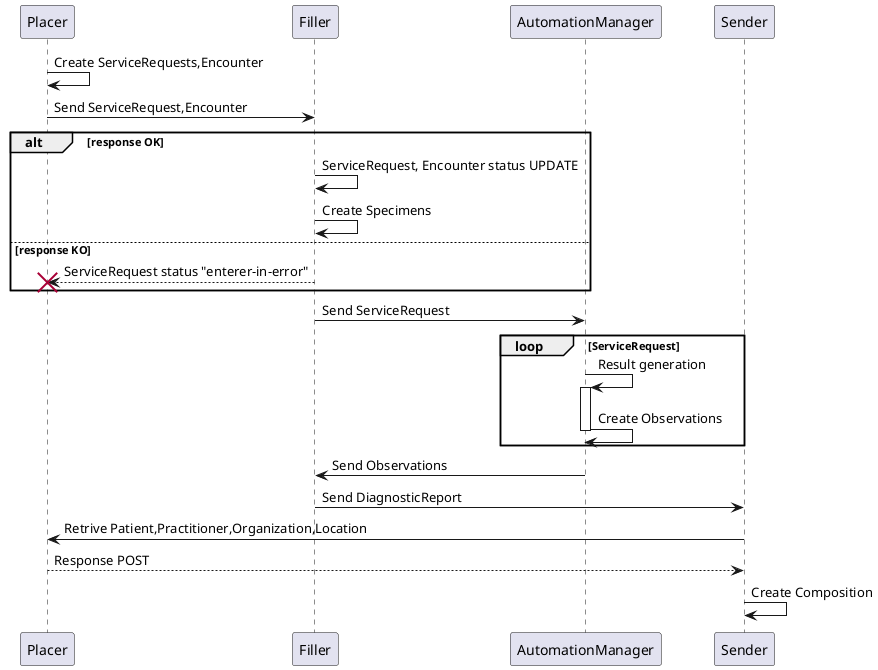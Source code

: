 @startuml
Placer -> Placer: Create ServiceRequests,Encounter

Placer -> Filler: Send ServiceRequest,Encounter

alt response OK
    Filler -> Filler: ServiceRequest, Encounter status UPDATE
    Filler -> Filler: Create Specimens
else response KO
    Filler --> Placer !!: ServiceRequest status "enterer-in-error"
end

Filler -> AutomationManager: Send ServiceRequest
    loop ServiceRequest
        AutomationManager -> AutomationManager ++: Result generation
        AutomationManager -> AutomationManager --: Create Observations 
    end
AutomationManager -> Filler: Send Observations
Filler -> Sender: Send DiagnosticReport
Sender -> Placer: Retrive Patient,Practitioner,Organization,Location
Placer --> Sender: Response POST
Sender -> Sender: Create Composition

@enduml


